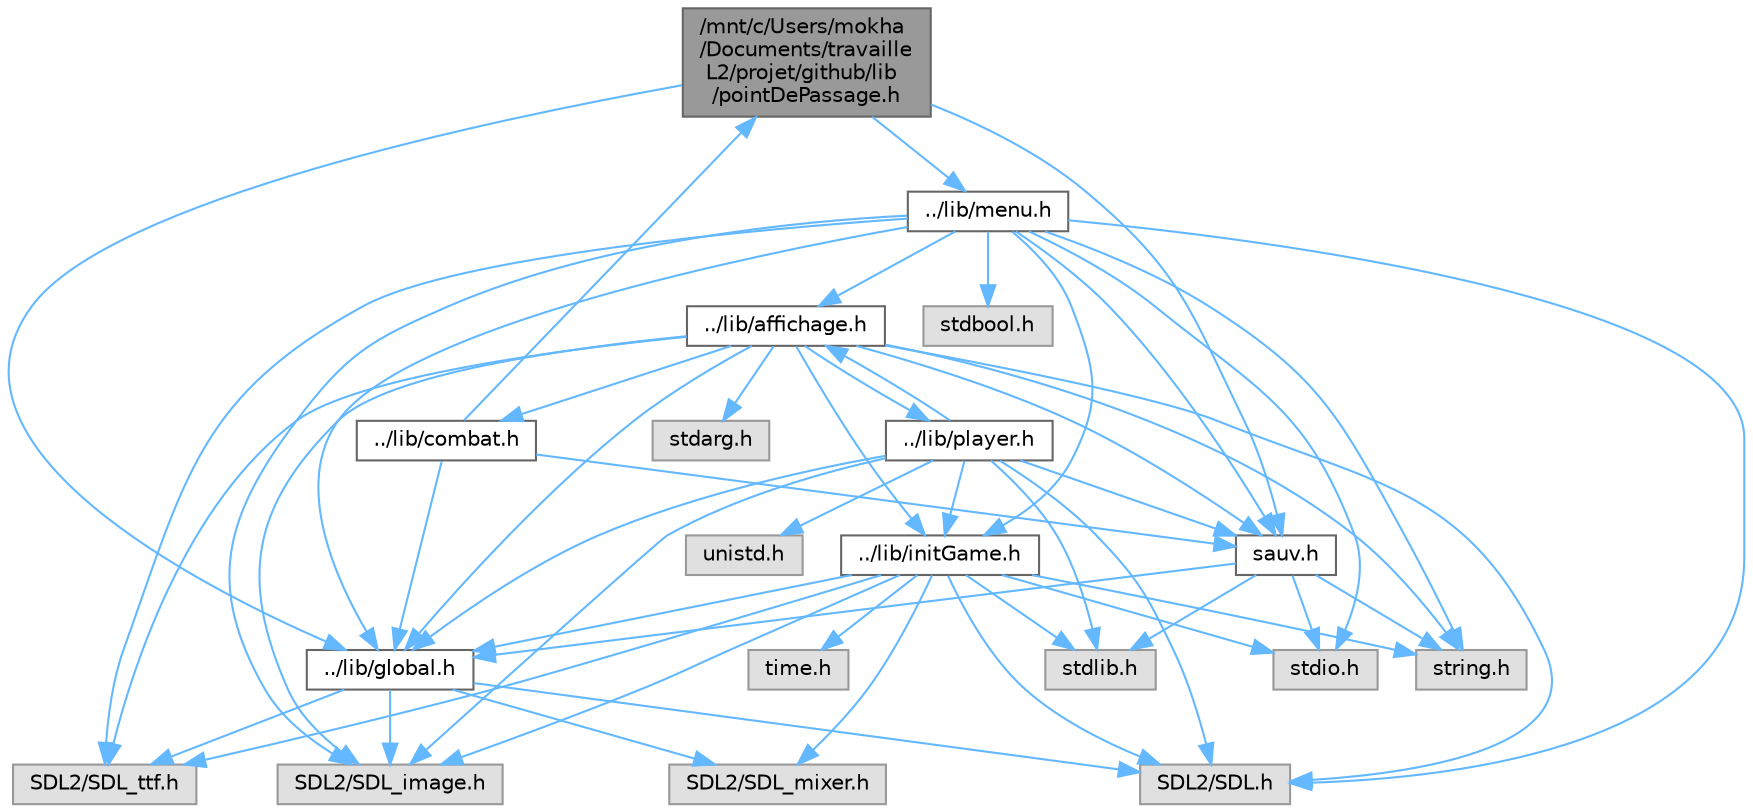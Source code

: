 digraph "/mnt/c/Users/mokha/Documents/travaille L2/projet/github/lib/pointDePassage.h"
{
 // LATEX_PDF_SIZE
  bgcolor="transparent";
  edge [fontname=Helvetica,fontsize=10,labelfontname=Helvetica,labelfontsize=10];
  node [fontname=Helvetica,fontsize=10,shape=box,height=0.2,width=0.4];
  Node1 [id="Node000001",label="/mnt/c/Users/mokha\l/Documents/travaille\l L2/projet/github/lib\l/pointDePassage.h",height=0.2,width=0.4,color="gray40", fillcolor="grey60", style="filled", fontcolor="black",tooltip="Gestion des points de passage et événements du jeu."];
  Node1 -> Node2 [id="edge1_Node000001_Node000002",color="steelblue1",style="solid",tooltip=" "];
  Node2 [id="Node000002",label="../lib/menu.h",height=0.2,width=0.4,color="grey40", fillcolor="white", style="filled",URL="$menu_8h.html",tooltip="Gestion des menus et des interfaces utilisateur."];
  Node2 -> Node3 [id="edge2_Node000002_Node000003",color="steelblue1",style="solid",tooltip=" "];
  Node3 [id="Node000003",label="sauv.h",height=0.2,width=0.4,color="grey40", fillcolor="white", style="filled",URL="$sauv_8h.html",tooltip="Gestion des sauvegardes et récupération des données du jeu."];
  Node3 -> Node4 [id="edge3_Node000003_Node000004",color="steelblue1",style="solid",tooltip=" "];
  Node4 [id="Node000004",label="stdio.h",height=0.2,width=0.4,color="grey60", fillcolor="#E0E0E0", style="filled",tooltip=" "];
  Node3 -> Node5 [id="edge4_Node000003_Node000005",color="steelblue1",style="solid",tooltip=" "];
  Node5 [id="Node000005",label="stdlib.h",height=0.2,width=0.4,color="grey60", fillcolor="#E0E0E0", style="filled",tooltip=" "];
  Node3 -> Node6 [id="edge5_Node000003_Node000006",color="steelblue1",style="solid",tooltip=" "];
  Node6 [id="Node000006",label="string.h",height=0.2,width=0.4,color="grey60", fillcolor="#E0E0E0", style="filled",tooltip=" "];
  Node3 -> Node7 [id="edge6_Node000003_Node000007",color="steelblue1",style="solid",tooltip=" "];
  Node7 [id="Node000007",label="../lib/global.h",height=0.2,width=0.4,color="grey40", fillcolor="white", style="filled",URL="$global_8h.html",tooltip="Définition des constantes, structures et variables globales du jeu."];
  Node7 -> Node8 [id="edge7_Node000007_Node000008",color="steelblue1",style="solid",tooltip=" "];
  Node8 [id="Node000008",label="SDL2/SDL.h",height=0.2,width=0.4,color="grey60", fillcolor="#E0E0E0", style="filled",tooltip=" "];
  Node7 -> Node9 [id="edge8_Node000007_Node000009",color="steelblue1",style="solid",tooltip=" "];
  Node9 [id="Node000009",label="SDL2/SDL_mixer.h",height=0.2,width=0.4,color="grey60", fillcolor="#E0E0E0", style="filled",tooltip=" "];
  Node7 -> Node10 [id="edge9_Node000007_Node000010",color="steelblue1",style="solid",tooltip=" "];
  Node10 [id="Node000010",label="SDL2/SDL_image.h",height=0.2,width=0.4,color="grey60", fillcolor="#E0E0E0", style="filled",tooltip=" "];
  Node7 -> Node11 [id="edge10_Node000007_Node000011",color="steelblue1",style="solid",tooltip=" "];
  Node11 [id="Node000011",label="SDL2/SDL_ttf.h",height=0.2,width=0.4,color="grey60", fillcolor="#E0E0E0", style="filled",tooltip=" "];
  Node2 -> Node12 [id="edge11_Node000002_Node000012",color="steelblue1",style="solid",tooltip=" "];
  Node12 [id="Node000012",label="../lib/initGame.h",height=0.2,width=0.4,color="grey40", fillcolor="white", style="filled",URL="$initGame_8h.html",tooltip="Initialisation et gestion de la SDL pour le jeu."];
  Node12 -> Node4 [id="edge12_Node000012_Node000004",color="steelblue1",style="solid",tooltip=" "];
  Node12 -> Node5 [id="edge13_Node000012_Node000005",color="steelblue1",style="solid",tooltip=" "];
  Node12 -> Node6 [id="edge14_Node000012_Node000006",color="steelblue1",style="solid",tooltip=" "];
  Node12 -> Node13 [id="edge15_Node000012_Node000013",color="steelblue1",style="solid",tooltip=" "];
  Node13 [id="Node000013",label="time.h",height=0.2,width=0.4,color="grey60", fillcolor="#E0E0E0", style="filled",tooltip=" "];
  Node12 -> Node8 [id="edge16_Node000012_Node000008",color="steelblue1",style="solid",tooltip=" "];
  Node12 -> Node9 [id="edge17_Node000012_Node000009",color="steelblue1",style="solid",tooltip=" "];
  Node12 -> Node10 [id="edge18_Node000012_Node000010",color="steelblue1",style="solid",tooltip=" "];
  Node12 -> Node11 [id="edge19_Node000012_Node000011",color="steelblue1",style="solid",tooltip=" "];
  Node12 -> Node7 [id="edge20_Node000012_Node000007",color="steelblue1",style="solid",tooltip=" "];
  Node2 -> Node14 [id="edge21_Node000002_Node000014",color="steelblue1",style="solid",tooltip=" "];
  Node14 [id="Node000014",label="../lib/affichage.h",height=0.2,width=0.4,color="grey40", fillcolor="white", style="filled",URL="$affichage_8h.html",tooltip="Fichier d'en-tête pour la gestion de l'affichage dans le jeu."];
  Node14 -> Node8 [id="edge22_Node000014_Node000008",color="steelblue1",style="solid",tooltip=" "];
  Node14 -> Node10 [id="edge23_Node000014_Node000010",color="steelblue1",style="solid",tooltip=" "];
  Node14 -> Node11 [id="edge24_Node000014_Node000011",color="steelblue1",style="solid",tooltip=" "];
  Node14 -> Node6 [id="edge25_Node000014_Node000006",color="steelblue1",style="solid",tooltip=" "];
  Node14 -> Node15 [id="edge26_Node000014_Node000015",color="steelblue1",style="solid",tooltip=" "];
  Node15 [id="Node000015",label="stdarg.h",height=0.2,width=0.4,color="grey60", fillcolor="#E0E0E0", style="filled",tooltip=" "];
  Node14 -> Node16 [id="edge27_Node000014_Node000016",color="steelblue1",style="solid",tooltip=" "];
  Node16 [id="Node000016",label="../lib/player.h",height=0.2,width=0.4,color="grey40", fillcolor="white", style="filled",URL="$player_8h.html",tooltip="Gestion du joueur dans le jeu."];
  Node16 -> Node8 [id="edge28_Node000016_Node000008",color="steelblue1",style="solid",tooltip=" "];
  Node16 -> Node10 [id="edge29_Node000016_Node000010",color="steelblue1",style="solid",tooltip=" "];
  Node16 -> Node17 [id="edge30_Node000016_Node000017",color="steelblue1",style="solid",tooltip=" "];
  Node17 [id="Node000017",label="unistd.h",height=0.2,width=0.4,color="grey60", fillcolor="#E0E0E0", style="filled",tooltip=" "];
  Node16 -> Node5 [id="edge31_Node000016_Node000005",color="steelblue1",style="solid",tooltip=" "];
  Node16 -> Node12 [id="edge32_Node000016_Node000012",color="steelblue1",style="solid",tooltip=" "];
  Node16 -> Node14 [id="edge33_Node000016_Node000014",color="steelblue1",style="solid",tooltip=" "];
  Node16 -> Node3 [id="edge34_Node000016_Node000003",color="steelblue1",style="solid",tooltip=" "];
  Node16 -> Node7 [id="edge35_Node000016_Node000007",color="steelblue1",style="solid",tooltip=" "];
  Node14 -> Node12 [id="edge36_Node000014_Node000012",color="steelblue1",style="solid",tooltip=" "];
  Node14 -> Node3 [id="edge37_Node000014_Node000003",color="steelblue1",style="solid",tooltip=" "];
  Node14 -> Node7 [id="edge38_Node000014_Node000007",color="steelblue1",style="solid",tooltip=" "];
  Node14 -> Node18 [id="edge39_Node000014_Node000018",color="steelblue1",style="solid",tooltip=" "];
  Node18 [id="Node000018",label="../lib/combat.h",height=0.2,width=0.4,color="grey40", fillcolor="white", style="filled",URL="$combat_8h.html",tooltip="Gestion des combats dans le jeu."];
  Node18 -> Node3 [id="edge40_Node000018_Node000003",color="steelblue1",style="solid",tooltip=" "];
  Node18 -> Node1 [id="edge41_Node000018_Node000001",color="steelblue1",style="solid",tooltip=" "];
  Node18 -> Node7 [id="edge42_Node000018_Node000007",color="steelblue1",style="solid",tooltip=" "];
  Node2 -> Node7 [id="edge43_Node000002_Node000007",color="steelblue1",style="solid",tooltip=" "];
  Node2 -> Node8 [id="edge44_Node000002_Node000008",color="steelblue1",style="solid",tooltip=" "];
  Node2 -> Node11 [id="edge45_Node000002_Node000011",color="steelblue1",style="solid",tooltip=" "];
  Node2 -> Node10 [id="edge46_Node000002_Node000010",color="steelblue1",style="solid",tooltip=" "];
  Node2 -> Node4 [id="edge47_Node000002_Node000004",color="steelblue1",style="solid",tooltip=" "];
  Node2 -> Node6 [id="edge48_Node000002_Node000006",color="steelblue1",style="solid",tooltip=" "];
  Node2 -> Node19 [id="edge49_Node000002_Node000019",color="steelblue1",style="solid",tooltip=" "];
  Node19 [id="Node000019",label="stdbool.h",height=0.2,width=0.4,color="grey60", fillcolor="#E0E0E0", style="filled",tooltip=" "];
  Node1 -> Node3 [id="edge50_Node000001_Node000003",color="steelblue1",style="solid",tooltip=" "];
  Node1 -> Node7 [id="edge51_Node000001_Node000007",color="steelblue1",style="solid",tooltip=" "];
}
